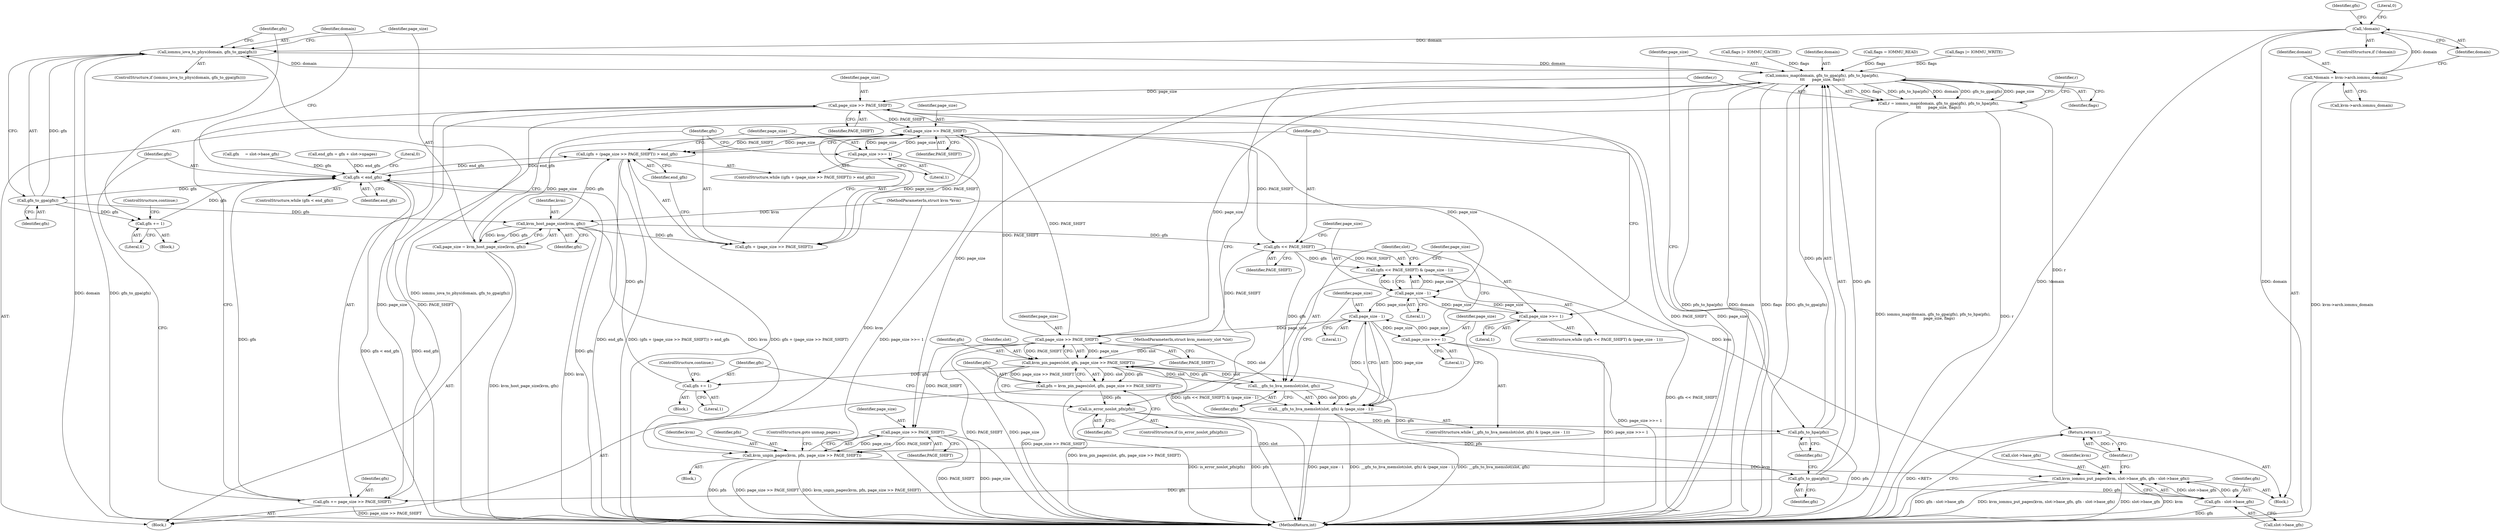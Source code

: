 digraph "0_linux_3d32e4dbe71374a6780eaf51d719d76f9a9bf22f@API" {
"1000129" [label="(Call,!domain)"];
"1000120" [label="(Call,*domain = kvm->arch.iommu_domain)"];
"1000175" [label="(Call,iommu_iova_to_phys(domain, gfn_to_gpa(gfn)))"];
"1000240" [label="(Call,iommu_map(domain, gfn_to_gpa(gfn), pfn_to_hpa(pfn),\n\t\t\t      page_size, flags))"];
"1000238" [label="(Call,r = iommu_map(domain, gfn_to_gpa(gfn), pfn_to_hpa(pfn),\n\t\t\t      page_size, flags))"];
"1000276" [label="(Return,return r;)"];
"1000254" [label="(Call,page_size >> PAGE_SHIFT)"];
"1000251" [label="(Call,kvm_unpin_pages(kvm, pfn, page_size >> PAGE_SHIFT))"];
"1000266" [label="(Call,kvm_iommu_put_pages(kvm, slot->base_gfn, gfn - slot->base_gfn))"];
"1000260" [label="(Call,page_size >> PAGE_SHIFT)"];
"1000193" [label="(Call,page_size >> PAGE_SHIFT)"];
"1000190" [label="(Call,(gfn + (page_size >> PAGE_SHIFT)) > end_gfn)"];
"1000169" [label="(Call,gfn < end_gfn)"];
"1000177" [label="(Call,gfn_to_gpa(gfn))"];
"1000180" [label="(Call,gfn += 1)"];
"1000186" [label="(Call,kvm_host_page_size(kvm, gfn))"];
"1000184" [label="(Call,page_size = kvm_host_page_size(kvm, gfn))"];
"1000191" [label="(Call,gfn + (page_size >> PAGE_SHIFT))"];
"1000202" [label="(Call,gfn << PAGE_SHIFT)"];
"1000201" [label="(Call,(gfn << PAGE_SHIFT) & (page_size - 1))"];
"1000213" [label="(Call,__gfn_to_hva_memslot(slot, gfn))"];
"1000212" [label="(Call,__gfn_to_hva_memslot(slot, gfn) & (page_size - 1))"];
"1000224" [label="(Call,kvm_pin_pages(slot, gfn, page_size >> PAGE_SHIFT))"];
"1000222" [label="(Call,pfn = kvm_pin_pages(slot, gfn, page_size >> PAGE_SHIFT))"];
"1000231" [label="(Call,is_error_noslot_pfn(pfn))"];
"1000244" [label="(Call,pfn_to_hpa(pfn))"];
"1000234" [label="(Call,gfn += 1)"];
"1000242" [label="(Call,gfn_to_gpa(gfn))"];
"1000258" [label="(Call,gfn += page_size >> PAGE_SHIFT)"];
"1000271" [label="(Call,gfn - slot->base_gfn)"];
"1000227" [label="(Call,page_size >> PAGE_SHIFT)"];
"1000197" [label="(Call,page_size >>= 1)"];
"1000205" [label="(Call,page_size - 1)"];
"1000208" [label="(Call,page_size >>= 1)"];
"1000216" [label="(Call,page_size - 1)"];
"1000219" [label="(Call,page_size >>= 1)"];
"1000203" [label="(Identifier,gfn)"];
"1000246" [label="(Identifier,page_size)"];
"1000232" [label="(Identifier,pfn)"];
"1000257" [label="(ControlStructure,goto unmap_pages;)"];
"1000145" [label="(Call,flags = IOMMU_READ)"];
"1000252" [label="(Identifier,kvm)"];
"1000262" [label="(Identifier,PAGE_SHIFT)"];
"1000192" [label="(Identifier,gfn)"];
"1000204" [label="(Identifier,PAGE_SHIFT)"];
"1000213" [label="(Call,__gfn_to_hva_memslot(slot, gfn))"];
"1000194" [label="(Identifier,page_size)"];
"1000243" [label="(Identifier,gfn)"];
"1000215" [label="(Identifier,gfn)"];
"1000129" [label="(Call,!domain)"];
"1000245" [label="(Identifier,pfn)"];
"1000170" [label="(Identifier,gfn)"];
"1000195" [label="(Identifier,PAGE_SHIFT)"];
"1000224" [label="(Call,kvm_pin_pages(slot, gfn, page_size >> PAGE_SHIFT))"];
"1000271" [label="(Call,gfn - slot->base_gfn)"];
"1000122" [label="(Call,kvm->arch.iommu_domain)"];
"1000276" [label="(Return,return r;)"];
"1000268" [label="(Call,slot->base_gfn)"];
"1000196" [label="(Identifier,end_gfn)"];
"1000183" [label="(ControlStructure,continue;)"];
"1000155" [label="(Call,flags |= IOMMU_WRITE)"];
"1000176" [label="(Identifier,domain)"];
"1000223" [label="(Identifier,pfn)"];
"1000255" [label="(Identifier,page_size)"];
"1000206" [label="(Identifier,page_size)"];
"1000207" [label="(Literal,1)"];
"1000111" [label="(Block,)"];
"1000180" [label="(Call,gfn += 1)"];
"1000225" [label="(Identifier,slot)"];
"1000138" [label="(Call,end_gfn = gfn + slot->npages)"];
"1000277" [label="(Identifier,r)"];
"1000260" [label="(Call,page_size >> PAGE_SHIFT)"];
"1000235" [label="(Identifier,gfn)"];
"1000244" [label="(Call,pfn_to_hpa(pfn))"];
"1000251" [label="(Call,kvm_unpin_pages(kvm, pfn, page_size >> PAGE_SHIFT))"];
"1000237" [label="(ControlStructure,continue;)"];
"1000221" [label="(Literal,1)"];
"1000179" [label="(Block,)"];
"1000199" [label="(Literal,1)"];
"1000273" [label="(Call,slot->base_gfn)"];
"1000230" [label="(ControlStructure,if (is_error_noslot_pfn(pfn)))"];
"1000177" [label="(Call,gfn_to_gpa(gfn))"];
"1000110" [label="(MethodParameterIn,struct kvm_memory_slot *slot)"];
"1000220" [label="(Identifier,page_size)"];
"1000217" [label="(Identifier,page_size)"];
"1000249" [label="(Identifier,r)"];
"1000181" [label="(Identifier,gfn)"];
"1000226" [label="(Identifier,gfn)"];
"1000236" [label="(Literal,1)"];
"1000267" [label="(Identifier,kvm)"];
"1000109" [label="(MethodParameterIn,struct kvm *kvm)"];
"1000174" [label="(ControlStructure,if (iommu_iova_to_phys(domain, gfn_to_gpa(gfn))))"];
"1000218" [label="(Literal,1)"];
"1000239" [label="(Identifier,r)"];
"1000191" [label="(Call,gfn + (page_size >> PAGE_SHIFT))"];
"1000210" [label="(Literal,1)"];
"1000134" [label="(Identifier,gfn)"];
"1000219" [label="(Call,page_size >>= 1)"];
"1000202" [label="(Call,gfn << PAGE_SHIFT)"];
"1000175" [label="(Call,iommu_iova_to_phys(domain, gfn_to_gpa(gfn)))"];
"1000250" [label="(Block,)"];
"1000229" [label="(Identifier,PAGE_SHIFT)"];
"1000222" [label="(Call,pfn = kvm_pin_pages(slot, gfn, page_size >> PAGE_SHIFT))"];
"1000198" [label="(Identifier,page_size)"];
"1000184" [label="(Call,page_size = kvm_host_page_size(kvm, gfn))"];
"1000256" [label="(Identifier,PAGE_SHIFT)"];
"1000231" [label="(Call,is_error_noslot_pfn(pfn))"];
"1000165" [label="(Call,flags |= IOMMU_CACHE)"];
"1000208" [label="(Call,page_size >>= 1)"];
"1000254" [label="(Call,page_size >> PAGE_SHIFT)"];
"1000234" [label="(Call,gfn += 1)"];
"1000182" [label="(Literal,1)"];
"1000211" [label="(ControlStructure,while (__gfn_to_hva_memslot(slot, gfn) & (page_size - 1)))"];
"1000209" [label="(Identifier,page_size)"];
"1000259" [label="(Identifier,gfn)"];
"1000121" [label="(Identifier,domain)"];
"1000238" [label="(Call,r = iommu_map(domain, gfn_to_gpa(gfn), pfn_to_hpa(pfn),\n\t\t\t      page_size, flags))"];
"1000169" [label="(Call,gfn < end_gfn)"];
"1000193" [label="(Call,page_size >> PAGE_SHIFT)"];
"1000186" [label="(Call,kvm_host_page_size(kvm, gfn))"];
"1000120" [label="(Call,*domain = kvm->arch.iommu_domain)"];
"1000197" [label="(Call,page_size >>= 1)"];
"1000264" [label="(Literal,0)"];
"1000205" [label="(Call,page_size - 1)"];
"1000190" [label="(Call,(gfn + (page_size >> PAGE_SHIFT)) > end_gfn)"];
"1000178" [label="(Identifier,gfn)"];
"1000258" [label="(Call,gfn += page_size >> PAGE_SHIFT)"];
"1000278" [label="(MethodReturn,int)"];
"1000216" [label="(Call,page_size - 1)"];
"1000233" [label="(Block,)"];
"1000130" [label="(Identifier,domain)"];
"1000240" [label="(Call,iommu_map(domain, gfn_to_gpa(gfn), pfn_to_hpa(pfn),\n\t\t\t      page_size, flags))"];
"1000133" [label="(Call,gfn     = slot->base_gfn)"];
"1000185" [label="(Identifier,page_size)"];
"1000172" [label="(Block,)"];
"1000132" [label="(Literal,0)"];
"1000242" [label="(Call,gfn_to_gpa(gfn))"];
"1000189" [label="(ControlStructure,while ((gfn + (page_size >> PAGE_SHIFT)) > end_gfn))"];
"1000201" [label="(Call,(gfn << PAGE_SHIFT) & (page_size - 1))"];
"1000200" [label="(ControlStructure,while ((gfn << PAGE_SHIFT) & (page_size - 1)))"];
"1000241" [label="(Identifier,domain)"];
"1000227" [label="(Call,page_size >> PAGE_SHIFT)"];
"1000228" [label="(Identifier,page_size)"];
"1000212" [label="(Call,__gfn_to_hva_memslot(slot, gfn) & (page_size - 1))"];
"1000128" [label="(ControlStructure,if (!domain))"];
"1000253" [label="(Identifier,pfn)"];
"1000168" [label="(ControlStructure,while (gfn < end_gfn))"];
"1000261" [label="(Identifier,page_size)"];
"1000188" [label="(Identifier,gfn)"];
"1000272" [label="(Identifier,gfn)"];
"1000247" [label="(Identifier,flags)"];
"1000266" [label="(Call,kvm_iommu_put_pages(kvm, slot->base_gfn, gfn - slot->base_gfn))"];
"1000214" [label="(Identifier,slot)"];
"1000187" [label="(Identifier,kvm)"];
"1000171" [label="(Identifier,end_gfn)"];
"1000129" -> "1000128"  [label="AST: "];
"1000129" -> "1000130"  [label="CFG: "];
"1000130" -> "1000129"  [label="AST: "];
"1000132" -> "1000129"  [label="CFG: "];
"1000134" -> "1000129"  [label="CFG: "];
"1000129" -> "1000278"  [label="DDG: domain"];
"1000129" -> "1000278"  [label="DDG: !domain"];
"1000120" -> "1000129"  [label="DDG: domain"];
"1000129" -> "1000175"  [label="DDG: domain"];
"1000120" -> "1000111"  [label="AST: "];
"1000120" -> "1000122"  [label="CFG: "];
"1000121" -> "1000120"  [label="AST: "];
"1000122" -> "1000120"  [label="AST: "];
"1000130" -> "1000120"  [label="CFG: "];
"1000120" -> "1000278"  [label="DDG: kvm->arch.iommu_domain"];
"1000175" -> "1000174"  [label="AST: "];
"1000175" -> "1000177"  [label="CFG: "];
"1000176" -> "1000175"  [label="AST: "];
"1000177" -> "1000175"  [label="AST: "];
"1000181" -> "1000175"  [label="CFG: "];
"1000185" -> "1000175"  [label="CFG: "];
"1000175" -> "1000278"  [label="DDG: domain"];
"1000175" -> "1000278"  [label="DDG: gfn_to_gpa(gfn)"];
"1000175" -> "1000278"  [label="DDG: iommu_iova_to_phys(domain, gfn_to_gpa(gfn))"];
"1000240" -> "1000175"  [label="DDG: domain"];
"1000177" -> "1000175"  [label="DDG: gfn"];
"1000175" -> "1000240"  [label="DDG: domain"];
"1000240" -> "1000238"  [label="AST: "];
"1000240" -> "1000247"  [label="CFG: "];
"1000241" -> "1000240"  [label="AST: "];
"1000242" -> "1000240"  [label="AST: "];
"1000244" -> "1000240"  [label="AST: "];
"1000246" -> "1000240"  [label="AST: "];
"1000247" -> "1000240"  [label="AST: "];
"1000238" -> "1000240"  [label="CFG: "];
"1000240" -> "1000278"  [label="DDG: gfn_to_gpa(gfn)"];
"1000240" -> "1000278"  [label="DDG: pfn_to_hpa(pfn)"];
"1000240" -> "1000278"  [label="DDG: domain"];
"1000240" -> "1000278"  [label="DDG: flags"];
"1000240" -> "1000238"  [label="DDG: flags"];
"1000240" -> "1000238"  [label="DDG: pfn_to_hpa(pfn)"];
"1000240" -> "1000238"  [label="DDG: domain"];
"1000240" -> "1000238"  [label="DDG: gfn_to_gpa(gfn)"];
"1000240" -> "1000238"  [label="DDG: page_size"];
"1000242" -> "1000240"  [label="DDG: gfn"];
"1000244" -> "1000240"  [label="DDG: pfn"];
"1000227" -> "1000240"  [label="DDG: page_size"];
"1000165" -> "1000240"  [label="DDG: flags"];
"1000155" -> "1000240"  [label="DDG: flags"];
"1000145" -> "1000240"  [label="DDG: flags"];
"1000240" -> "1000254"  [label="DDG: page_size"];
"1000240" -> "1000260"  [label="DDG: page_size"];
"1000238" -> "1000172"  [label="AST: "];
"1000239" -> "1000238"  [label="AST: "];
"1000249" -> "1000238"  [label="CFG: "];
"1000238" -> "1000278"  [label="DDG: r"];
"1000238" -> "1000278"  [label="DDG: iommu_map(domain, gfn_to_gpa(gfn), pfn_to_hpa(pfn),\n\t\t\t      page_size, flags)"];
"1000238" -> "1000276"  [label="DDG: r"];
"1000276" -> "1000111"  [label="AST: "];
"1000276" -> "1000277"  [label="CFG: "];
"1000277" -> "1000276"  [label="AST: "];
"1000278" -> "1000276"  [label="CFG: "];
"1000276" -> "1000278"  [label="DDG: <RET>"];
"1000277" -> "1000276"  [label="DDG: r"];
"1000254" -> "1000251"  [label="AST: "];
"1000254" -> "1000256"  [label="CFG: "];
"1000255" -> "1000254"  [label="AST: "];
"1000256" -> "1000254"  [label="AST: "];
"1000251" -> "1000254"  [label="CFG: "];
"1000254" -> "1000278"  [label="DDG: page_size"];
"1000254" -> "1000278"  [label="DDG: PAGE_SHIFT"];
"1000254" -> "1000251"  [label="DDG: page_size"];
"1000254" -> "1000251"  [label="DDG: PAGE_SHIFT"];
"1000227" -> "1000254"  [label="DDG: PAGE_SHIFT"];
"1000251" -> "1000250"  [label="AST: "];
"1000252" -> "1000251"  [label="AST: "];
"1000253" -> "1000251"  [label="AST: "];
"1000257" -> "1000251"  [label="CFG: "];
"1000251" -> "1000278"  [label="DDG: kvm_unpin_pages(kvm, pfn, page_size >> PAGE_SHIFT)"];
"1000251" -> "1000278"  [label="DDG: pfn"];
"1000251" -> "1000278"  [label="DDG: page_size >> PAGE_SHIFT"];
"1000186" -> "1000251"  [label="DDG: kvm"];
"1000109" -> "1000251"  [label="DDG: kvm"];
"1000244" -> "1000251"  [label="DDG: pfn"];
"1000251" -> "1000266"  [label="DDG: kvm"];
"1000266" -> "1000111"  [label="AST: "];
"1000266" -> "1000271"  [label="CFG: "];
"1000267" -> "1000266"  [label="AST: "];
"1000268" -> "1000266"  [label="AST: "];
"1000271" -> "1000266"  [label="AST: "];
"1000277" -> "1000266"  [label="CFG: "];
"1000266" -> "1000278"  [label="DDG: kvm_iommu_put_pages(kvm, slot->base_gfn, gfn - slot->base_gfn)"];
"1000266" -> "1000278"  [label="DDG: slot->base_gfn"];
"1000266" -> "1000278"  [label="DDG: kvm"];
"1000266" -> "1000278"  [label="DDG: gfn - slot->base_gfn"];
"1000109" -> "1000266"  [label="DDG: kvm"];
"1000271" -> "1000266"  [label="DDG: slot->base_gfn"];
"1000271" -> "1000266"  [label="DDG: gfn"];
"1000260" -> "1000258"  [label="AST: "];
"1000260" -> "1000262"  [label="CFG: "];
"1000261" -> "1000260"  [label="AST: "];
"1000262" -> "1000260"  [label="AST: "];
"1000258" -> "1000260"  [label="CFG: "];
"1000260" -> "1000278"  [label="DDG: PAGE_SHIFT"];
"1000260" -> "1000278"  [label="DDG: page_size"];
"1000260" -> "1000193"  [label="DDG: PAGE_SHIFT"];
"1000260" -> "1000258"  [label="DDG: page_size"];
"1000260" -> "1000258"  [label="DDG: PAGE_SHIFT"];
"1000227" -> "1000260"  [label="DDG: PAGE_SHIFT"];
"1000193" -> "1000191"  [label="AST: "];
"1000193" -> "1000195"  [label="CFG: "];
"1000194" -> "1000193"  [label="AST: "];
"1000195" -> "1000193"  [label="AST: "];
"1000191" -> "1000193"  [label="CFG: "];
"1000193" -> "1000190"  [label="DDG: page_size"];
"1000193" -> "1000190"  [label="DDG: PAGE_SHIFT"];
"1000193" -> "1000191"  [label="DDG: page_size"];
"1000193" -> "1000191"  [label="DDG: PAGE_SHIFT"];
"1000184" -> "1000193"  [label="DDG: page_size"];
"1000197" -> "1000193"  [label="DDG: page_size"];
"1000227" -> "1000193"  [label="DDG: PAGE_SHIFT"];
"1000193" -> "1000197"  [label="DDG: page_size"];
"1000193" -> "1000202"  [label="DDG: PAGE_SHIFT"];
"1000193" -> "1000205"  [label="DDG: page_size"];
"1000190" -> "1000189"  [label="AST: "];
"1000190" -> "1000196"  [label="CFG: "];
"1000191" -> "1000190"  [label="AST: "];
"1000196" -> "1000190"  [label="AST: "];
"1000198" -> "1000190"  [label="CFG: "];
"1000203" -> "1000190"  [label="CFG: "];
"1000190" -> "1000278"  [label="DDG: (gfn + (page_size >> PAGE_SHIFT)) > end_gfn"];
"1000190" -> "1000278"  [label="DDG: gfn + (page_size >> PAGE_SHIFT)"];
"1000190" -> "1000278"  [label="DDG: end_gfn"];
"1000190" -> "1000169"  [label="DDG: end_gfn"];
"1000186" -> "1000190"  [label="DDG: gfn"];
"1000169" -> "1000190"  [label="DDG: end_gfn"];
"1000169" -> "1000168"  [label="AST: "];
"1000169" -> "1000171"  [label="CFG: "];
"1000170" -> "1000169"  [label="AST: "];
"1000171" -> "1000169"  [label="AST: "];
"1000176" -> "1000169"  [label="CFG: "];
"1000264" -> "1000169"  [label="CFG: "];
"1000169" -> "1000278"  [label="DDG: gfn < end_gfn"];
"1000169" -> "1000278"  [label="DDG: end_gfn"];
"1000169" -> "1000278"  [label="DDG: gfn"];
"1000258" -> "1000169"  [label="DDG: gfn"];
"1000234" -> "1000169"  [label="DDG: gfn"];
"1000180" -> "1000169"  [label="DDG: gfn"];
"1000133" -> "1000169"  [label="DDG: gfn"];
"1000138" -> "1000169"  [label="DDG: end_gfn"];
"1000169" -> "1000177"  [label="DDG: gfn"];
"1000177" -> "1000178"  [label="CFG: "];
"1000178" -> "1000177"  [label="AST: "];
"1000177" -> "1000180"  [label="DDG: gfn"];
"1000177" -> "1000186"  [label="DDG: gfn"];
"1000180" -> "1000179"  [label="AST: "];
"1000180" -> "1000182"  [label="CFG: "];
"1000181" -> "1000180"  [label="AST: "];
"1000182" -> "1000180"  [label="AST: "];
"1000183" -> "1000180"  [label="CFG: "];
"1000186" -> "1000184"  [label="AST: "];
"1000186" -> "1000188"  [label="CFG: "];
"1000187" -> "1000186"  [label="AST: "];
"1000188" -> "1000186"  [label="AST: "];
"1000184" -> "1000186"  [label="CFG: "];
"1000186" -> "1000278"  [label="DDG: kvm"];
"1000186" -> "1000184"  [label="DDG: kvm"];
"1000186" -> "1000184"  [label="DDG: gfn"];
"1000109" -> "1000186"  [label="DDG: kvm"];
"1000186" -> "1000191"  [label="DDG: gfn"];
"1000186" -> "1000202"  [label="DDG: gfn"];
"1000184" -> "1000172"  [label="AST: "];
"1000185" -> "1000184"  [label="AST: "];
"1000192" -> "1000184"  [label="CFG: "];
"1000184" -> "1000278"  [label="DDG: kvm_host_page_size(kvm, gfn)"];
"1000192" -> "1000191"  [label="AST: "];
"1000196" -> "1000191"  [label="CFG: "];
"1000202" -> "1000201"  [label="AST: "];
"1000202" -> "1000204"  [label="CFG: "];
"1000203" -> "1000202"  [label="AST: "];
"1000204" -> "1000202"  [label="AST: "];
"1000206" -> "1000202"  [label="CFG: "];
"1000202" -> "1000201"  [label="DDG: gfn"];
"1000202" -> "1000201"  [label="DDG: PAGE_SHIFT"];
"1000202" -> "1000213"  [label="DDG: gfn"];
"1000202" -> "1000227"  [label="DDG: PAGE_SHIFT"];
"1000201" -> "1000200"  [label="AST: "];
"1000201" -> "1000205"  [label="CFG: "];
"1000205" -> "1000201"  [label="AST: "];
"1000209" -> "1000201"  [label="CFG: "];
"1000214" -> "1000201"  [label="CFG: "];
"1000201" -> "1000278"  [label="DDG: (gfn << PAGE_SHIFT) & (page_size - 1)"];
"1000201" -> "1000278"  [label="DDG: gfn << PAGE_SHIFT"];
"1000205" -> "1000201"  [label="DDG: page_size"];
"1000205" -> "1000201"  [label="DDG: 1"];
"1000213" -> "1000212"  [label="AST: "];
"1000213" -> "1000215"  [label="CFG: "];
"1000214" -> "1000213"  [label="AST: "];
"1000215" -> "1000213"  [label="AST: "];
"1000217" -> "1000213"  [label="CFG: "];
"1000213" -> "1000212"  [label="DDG: slot"];
"1000213" -> "1000212"  [label="DDG: gfn"];
"1000224" -> "1000213"  [label="DDG: slot"];
"1000110" -> "1000213"  [label="DDG: slot"];
"1000213" -> "1000224"  [label="DDG: slot"];
"1000213" -> "1000224"  [label="DDG: gfn"];
"1000212" -> "1000211"  [label="AST: "];
"1000212" -> "1000216"  [label="CFG: "];
"1000216" -> "1000212"  [label="AST: "];
"1000220" -> "1000212"  [label="CFG: "];
"1000223" -> "1000212"  [label="CFG: "];
"1000212" -> "1000278"  [label="DDG: page_size - 1"];
"1000212" -> "1000278"  [label="DDG: __gfn_to_hva_memslot(slot, gfn) & (page_size - 1)"];
"1000212" -> "1000278"  [label="DDG: __gfn_to_hva_memslot(slot, gfn)"];
"1000216" -> "1000212"  [label="DDG: page_size"];
"1000216" -> "1000212"  [label="DDG: 1"];
"1000224" -> "1000222"  [label="AST: "];
"1000224" -> "1000227"  [label="CFG: "];
"1000225" -> "1000224"  [label="AST: "];
"1000226" -> "1000224"  [label="AST: "];
"1000227" -> "1000224"  [label="AST: "];
"1000222" -> "1000224"  [label="CFG: "];
"1000224" -> "1000278"  [label="DDG: slot"];
"1000224" -> "1000278"  [label="DDG: page_size >> PAGE_SHIFT"];
"1000224" -> "1000222"  [label="DDG: slot"];
"1000224" -> "1000222"  [label="DDG: gfn"];
"1000224" -> "1000222"  [label="DDG: page_size >> PAGE_SHIFT"];
"1000110" -> "1000224"  [label="DDG: slot"];
"1000227" -> "1000224"  [label="DDG: page_size"];
"1000227" -> "1000224"  [label="DDG: PAGE_SHIFT"];
"1000224" -> "1000234"  [label="DDG: gfn"];
"1000224" -> "1000242"  [label="DDG: gfn"];
"1000222" -> "1000172"  [label="AST: "];
"1000223" -> "1000222"  [label="AST: "];
"1000232" -> "1000222"  [label="CFG: "];
"1000222" -> "1000278"  [label="DDG: kvm_pin_pages(slot, gfn, page_size >> PAGE_SHIFT)"];
"1000222" -> "1000231"  [label="DDG: pfn"];
"1000231" -> "1000230"  [label="AST: "];
"1000231" -> "1000232"  [label="CFG: "];
"1000232" -> "1000231"  [label="AST: "];
"1000235" -> "1000231"  [label="CFG: "];
"1000239" -> "1000231"  [label="CFG: "];
"1000231" -> "1000278"  [label="DDG: is_error_noslot_pfn(pfn)"];
"1000231" -> "1000278"  [label="DDG: pfn"];
"1000231" -> "1000244"  [label="DDG: pfn"];
"1000244" -> "1000245"  [label="CFG: "];
"1000245" -> "1000244"  [label="AST: "];
"1000246" -> "1000244"  [label="CFG: "];
"1000244" -> "1000278"  [label="DDG: pfn"];
"1000234" -> "1000233"  [label="AST: "];
"1000234" -> "1000236"  [label="CFG: "];
"1000235" -> "1000234"  [label="AST: "];
"1000236" -> "1000234"  [label="AST: "];
"1000237" -> "1000234"  [label="CFG: "];
"1000242" -> "1000243"  [label="CFG: "];
"1000243" -> "1000242"  [label="AST: "];
"1000245" -> "1000242"  [label="CFG: "];
"1000242" -> "1000258"  [label="DDG: gfn"];
"1000242" -> "1000271"  [label="DDG: gfn"];
"1000258" -> "1000172"  [label="AST: "];
"1000259" -> "1000258"  [label="AST: "];
"1000170" -> "1000258"  [label="CFG: "];
"1000258" -> "1000278"  [label="DDG: page_size >> PAGE_SHIFT"];
"1000271" -> "1000273"  [label="CFG: "];
"1000272" -> "1000271"  [label="AST: "];
"1000273" -> "1000271"  [label="AST: "];
"1000271" -> "1000278"  [label="DDG: gfn"];
"1000227" -> "1000229"  [label="CFG: "];
"1000228" -> "1000227"  [label="AST: "];
"1000229" -> "1000227"  [label="AST: "];
"1000227" -> "1000278"  [label="DDG: page_size"];
"1000227" -> "1000278"  [label="DDG: PAGE_SHIFT"];
"1000216" -> "1000227"  [label="DDG: page_size"];
"1000197" -> "1000189"  [label="AST: "];
"1000197" -> "1000199"  [label="CFG: "];
"1000198" -> "1000197"  [label="AST: "];
"1000199" -> "1000197"  [label="AST: "];
"1000192" -> "1000197"  [label="CFG: "];
"1000197" -> "1000278"  [label="DDG: page_size >>= 1"];
"1000205" -> "1000207"  [label="CFG: "];
"1000206" -> "1000205"  [label="AST: "];
"1000207" -> "1000205"  [label="AST: "];
"1000208" -> "1000205"  [label="DDG: page_size"];
"1000205" -> "1000208"  [label="DDG: page_size"];
"1000205" -> "1000216"  [label="DDG: page_size"];
"1000208" -> "1000200"  [label="AST: "];
"1000208" -> "1000210"  [label="CFG: "];
"1000209" -> "1000208"  [label="AST: "];
"1000210" -> "1000208"  [label="AST: "];
"1000203" -> "1000208"  [label="CFG: "];
"1000208" -> "1000278"  [label="DDG: page_size >>= 1"];
"1000216" -> "1000218"  [label="CFG: "];
"1000217" -> "1000216"  [label="AST: "];
"1000218" -> "1000216"  [label="AST: "];
"1000219" -> "1000216"  [label="DDG: page_size"];
"1000216" -> "1000219"  [label="DDG: page_size"];
"1000219" -> "1000211"  [label="AST: "];
"1000219" -> "1000221"  [label="CFG: "];
"1000220" -> "1000219"  [label="AST: "];
"1000221" -> "1000219"  [label="AST: "];
"1000214" -> "1000219"  [label="CFG: "];
"1000219" -> "1000278"  [label="DDG: page_size >>= 1"];
}
